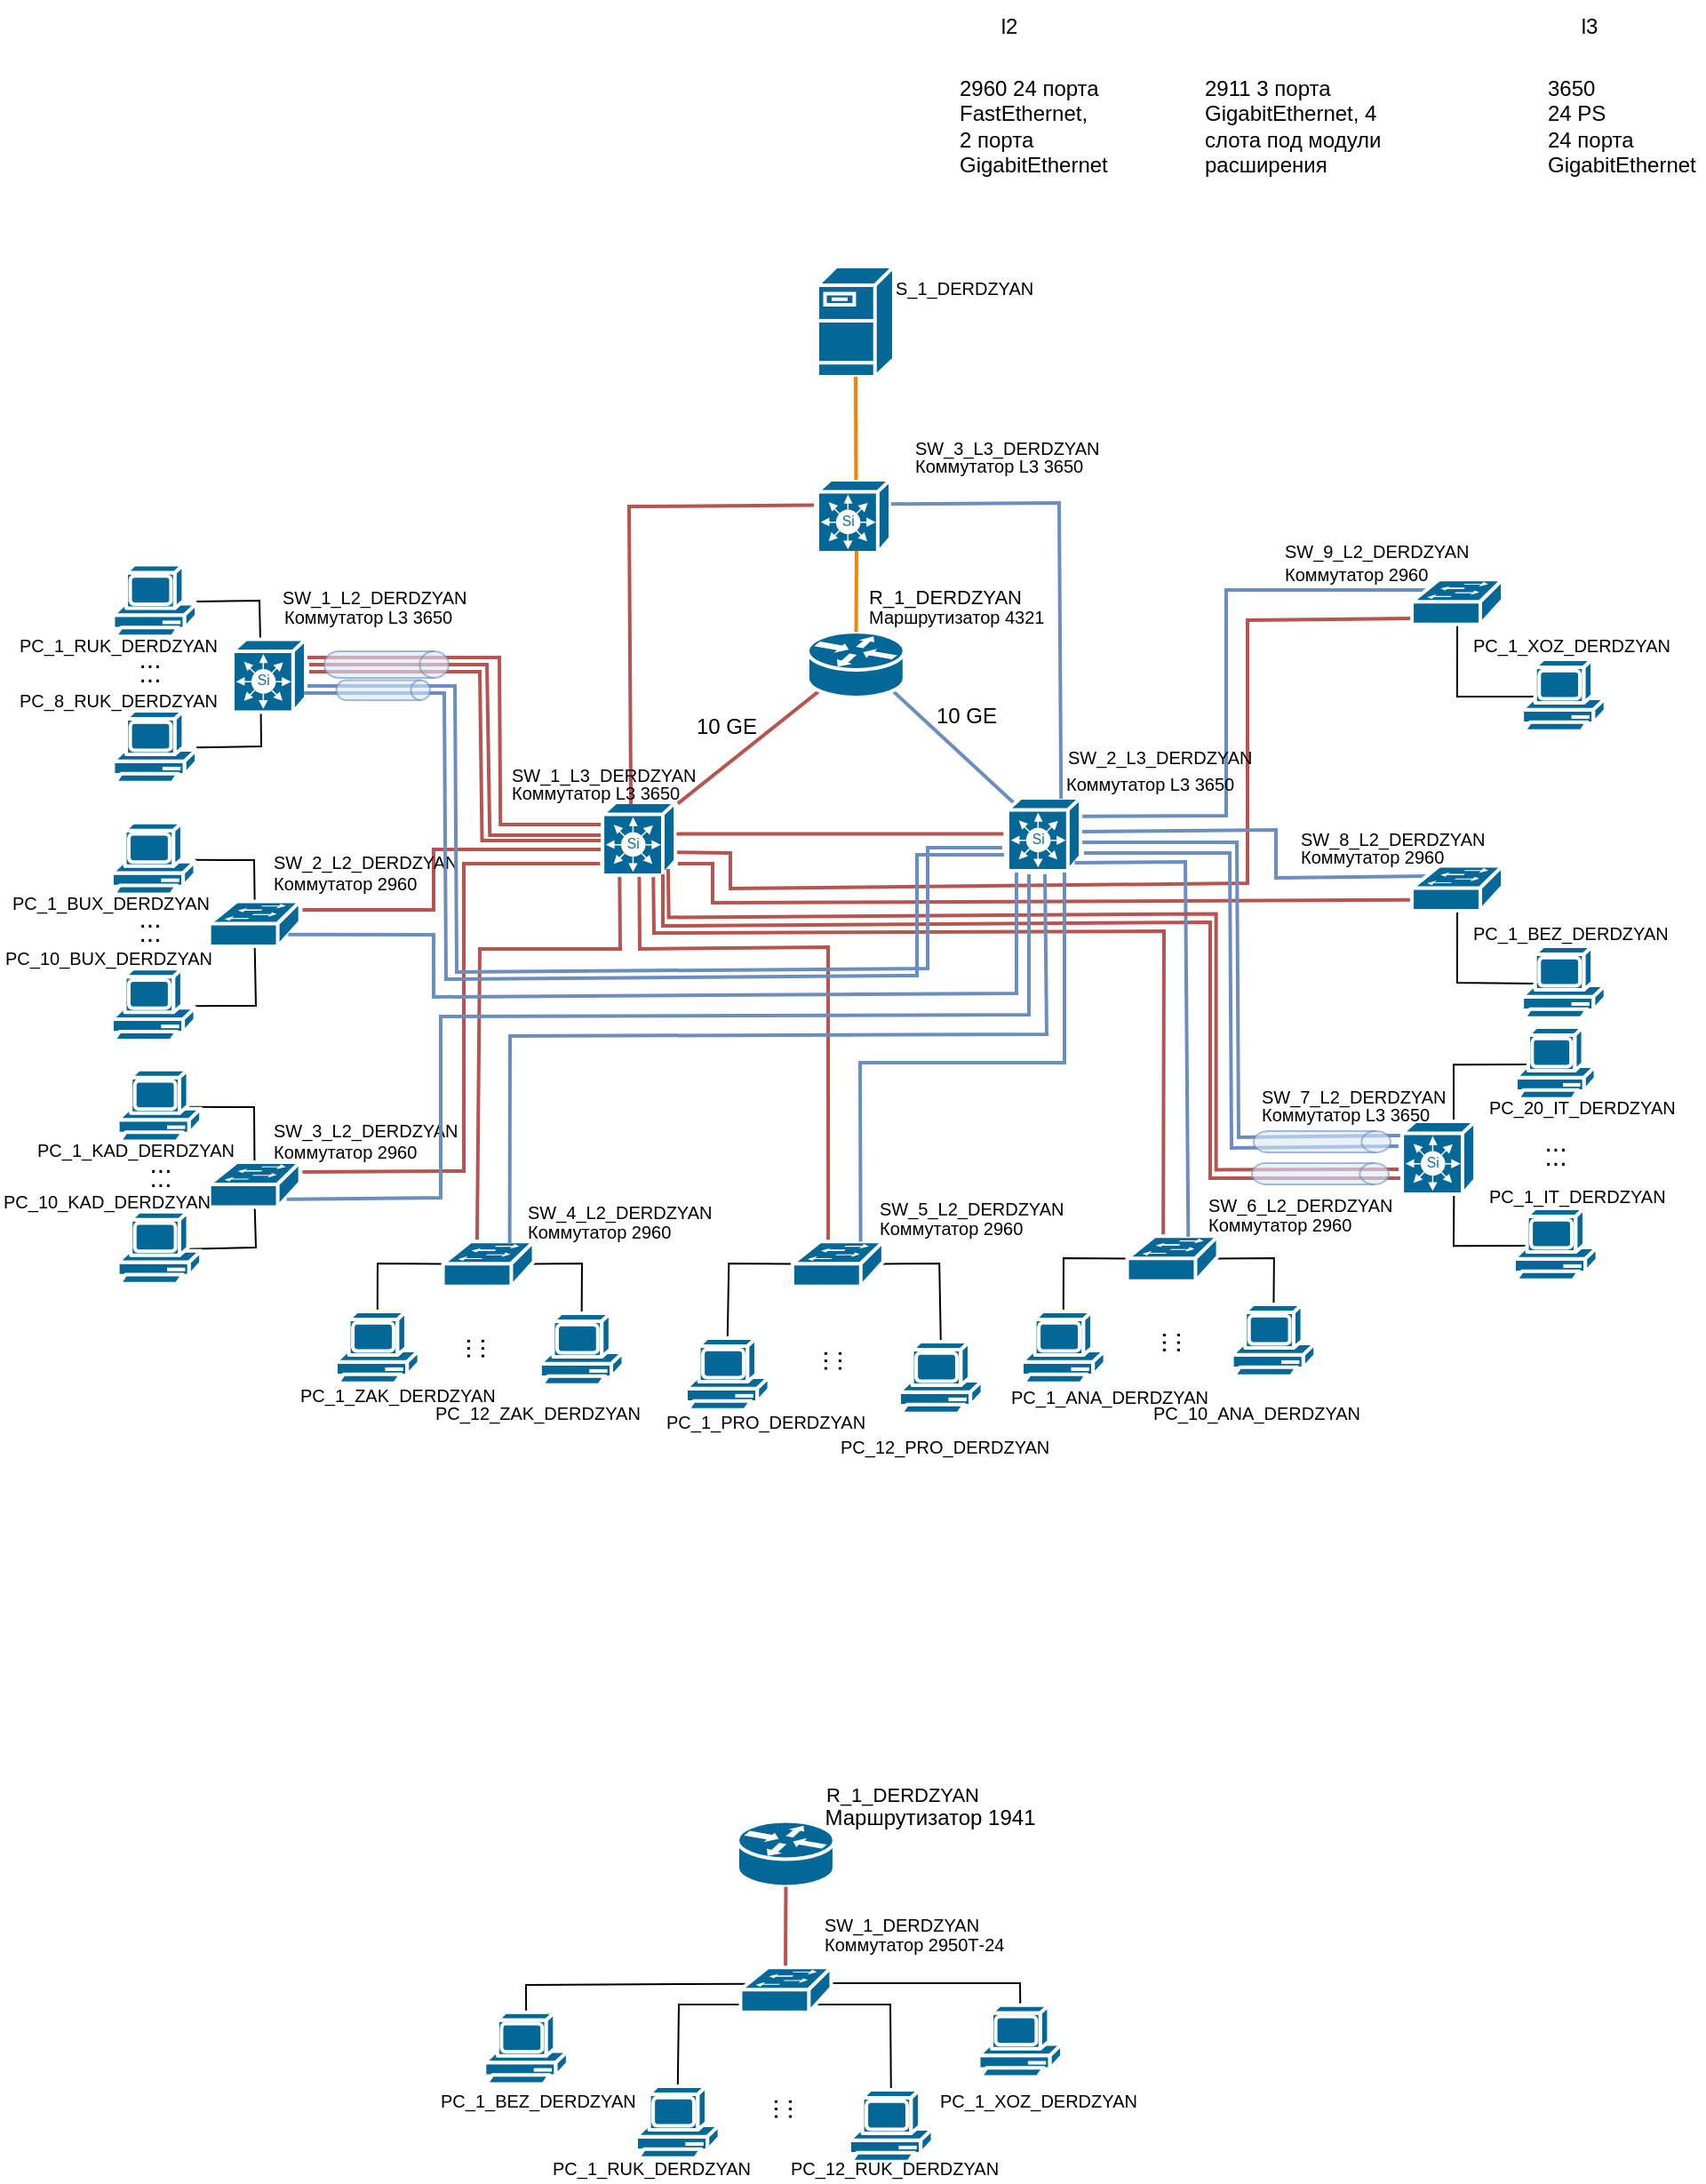 <mxfile version="22.1.11" type="device">
  <diagram name="Page-1" id="B1khcUpZNTeM3FybgWiX">
    <mxGraphModel dx="584" dy="5218" grid="1" gridSize="10" guides="1" tooltips="1" connect="1" arrows="1" fold="1" page="1" pageScale="1" pageWidth="850" pageHeight="1100" math="0" shadow="0">
      <root>
        <mxCell id="0" />
        <mxCell id="1" parent="0" />
        <mxCell id="C3e2LOEihxenWoSpNH91-398" value="" style="endArrow=none;html=1;rounded=0;fillColor=#f8cecc;strokeColor=#b85450;strokeWidth=2;entryX=0.398;entryY=0.093;entryDx=0;entryDy=0;entryPerimeter=0;exitX=0.697;exitY=1.026;exitDx=0;exitDy=0;exitPerimeter=0;" parent="1" source="C3e2LOEihxenWoSpNH91-367" target="C3e2LOEihxenWoSpNH91-396" edge="1">
          <mxGeometry width="50" height="50" relative="1" as="geometry">
            <mxPoint x="1590" y="-2940" as="sourcePoint" />
            <mxPoint x="1960" y="-3050" as="targetPoint" />
            <Array as="points">
              <mxPoint x="1567" y="-2955" />
              <mxPoint x="1854" y="-2956" />
            </Array>
          </mxGeometry>
        </mxCell>
        <mxCell id="C3e2LOEihxenWoSpNH91-22" value="" style="endArrow=none;html=1;rounded=0;exitX=0;exitY=1;exitDx=0;exitDy=0;strokeWidth=2;fillColor=#f8cecc;strokeColor=#b85450;entryX=1.027;entryY=0.221;entryDx=0;entryDy=0;entryPerimeter=0;" parent="1" target="C3e2LOEihxenWoSpNH91-359" edge="1">
          <mxGeometry width="50" height="50" relative="1" as="geometry">
            <mxPoint x="1536.68" y="-2994" as="sourcePoint" />
            <mxPoint x="1356.94" y="-2820.72" as="targetPoint" />
            <Array as="points">
              <mxPoint x="1460" y="-2994" />
              <mxPoint x="1460" y="-2821" />
            </Array>
          </mxGeometry>
        </mxCell>
        <mxCell id="C3e2LOEihxenWoSpNH91-23" value="" style="endArrow=none;html=1;rounded=0;exitX=0.25;exitY=1;exitDx=0;exitDy=0;strokeWidth=2;fillColor=#f8cecc;strokeColor=#b85450;entryX=0.376;entryY=0.058;entryDx=0;entryDy=0;entryPerimeter=0;" parent="1" target="C3e2LOEihxenWoSpNH91-360" edge="1">
          <mxGeometry width="50" height="50" relative="1" as="geometry">
            <mxPoint x="1547.615" y="-2994" as="sourcePoint" />
            <mxPoint x="1496.445" y="-2784" as="targetPoint" />
            <Array as="points">
              <mxPoint x="1548" y="-2946" />
              <mxPoint x="1469" y="-2946" />
            </Array>
          </mxGeometry>
        </mxCell>
        <mxCell id="C3e2LOEihxenWoSpNH91-24" value="" style="endArrow=none;html=1;rounded=0;strokeWidth=2;fillColor=#f8cecc;strokeColor=#b85450;entryX=0.394;entryY=0.056;entryDx=0;entryDy=0;entryPerimeter=0;" parent="1" target="C3e2LOEihxenWoSpNH91-361" edge="1">
          <mxGeometry width="50" height="50" relative="1" as="geometry">
            <mxPoint x="1558.671" y="-2994" as="sourcePoint" />
            <mxPoint x="1721.995" y="-2784" as="targetPoint" />
            <Array as="points">
              <mxPoint x="1559" y="-2946" />
              <mxPoint x="1665" y="-2947" />
            </Array>
          </mxGeometry>
        </mxCell>
        <mxCell id="C3e2LOEihxenWoSpNH91-26" value="" style="endArrow=none;html=1;rounded=0;exitX=1;exitY=1;exitDx=0;exitDy=0;strokeWidth=2;fillColor=#f8cecc;strokeColor=#b85450;entryX=-0.022;entryY=0.761;entryDx=0;entryDy=0;entryPerimeter=0;" parent="1" target="C3e2LOEihxenWoSpNH91-363" edge="1">
          <mxGeometry width="50" height="50" relative="1" as="geometry">
            <mxPoint x="1580.42" y="-2994" as="sourcePoint" />
            <mxPoint x="2002.94" y="-2972.64" as="targetPoint" />
            <Array as="points">
              <mxPoint x="1600" y="-2994" />
              <mxPoint x="1600" y="-2972" />
            </Array>
          </mxGeometry>
        </mxCell>
        <mxCell id="C3e2LOEihxenWoSpNH91-30" value="" style="endArrow=none;html=1;rounded=0;exitX=0.5;exitY=0;exitDx=0;exitDy=0;exitPerimeter=0;" parent="1" source="C3e2LOEihxenWoSpNH91-358" target="C3e2LOEihxenWoSpNH91-338" edge="1">
          <mxGeometry width="50" height="50" relative="1" as="geometry">
            <mxPoint x="1338.566" y="-2974" as="sourcePoint" />
            <mxPoint x="1280.53" y="-2996" as="targetPoint" />
            <Array as="points">
              <mxPoint x="1342" y="-2996" />
            </Array>
          </mxGeometry>
        </mxCell>
        <mxCell id="C3e2LOEihxenWoSpNH91-31" value="" style="endArrow=none;html=1;rounded=0;entryX=0.5;entryY=0;entryDx=0;entryDy=0;entryPerimeter=0;exitX=0;exitY=0.5;exitDx=0;exitDy=0;exitPerimeter=0;" parent="1" source="C3e2LOEihxenWoSpNH91-360" target="C3e2LOEihxenWoSpNH91-343" edge="1">
          <mxGeometry width="50" height="50" relative="1" as="geometry">
            <mxPoint x="1457.93" y="-2769" as="sourcePoint" />
            <mxPoint x="1411.121" y="-2722" as="targetPoint" />
            <Array as="points">
              <mxPoint x="1411.49" y="-2769" />
            </Array>
          </mxGeometry>
        </mxCell>
        <mxCell id="C3e2LOEihxenWoSpNH91-32" value="" style="endArrow=none;html=1;rounded=0;exitX=0.16;exitY=0.5;exitDx=0;exitDy=0;exitPerimeter=0;entryX=0.573;entryY=0.983;entryDx=0;entryDy=0;entryPerimeter=0;" parent="1" source="C3e2LOEihxenWoSpNH91-354" edge="1">
          <mxGeometry width="50" height="50" relative="1" as="geometry">
            <mxPoint x="2072.0" y="-2777" as="sourcePoint" />
            <mxPoint x="2017.229" y="-2818.039" as="targetPoint" />
            <Array as="points">
              <mxPoint x="2017" y="-2778.86" />
            </Array>
          </mxGeometry>
        </mxCell>
        <mxCell id="C3e2LOEihxenWoSpNH91-33" value="" style="endArrow=none;html=1;rounded=0;fillColor=#f8cecc;strokeColor=#b85450;strokeWidth=2;entryX=0.12;entryY=0.9;entryDx=0;entryDy=0;entryPerimeter=0;" parent="1" target="C3e2LOEihxenWoSpNH91-374" edge="1">
          <mxGeometry width="50" height="50" relative="1" as="geometry">
            <mxPoint x="1580.42" y="-3027.827" as="sourcePoint" />
            <mxPoint x="1658.5" y="-3085.224" as="targetPoint" />
          </mxGeometry>
        </mxCell>
        <mxCell id="C3e2LOEihxenWoSpNH91-34" value="" style="endArrow=none;html=1;rounded=0;strokeWidth=2;fillColor=#dae8fc;strokeColor=#6c8ebf;entryX=0.88;entryY=0.9;entryDx=0;entryDy=0;entryPerimeter=0;" parent="1" target="C3e2LOEihxenWoSpNH91-374" edge="1">
          <mxGeometry width="50" height="50" relative="1" as="geometry">
            <mxPoint x="1775.74" y="-3022.404" as="sourcePoint" />
            <mxPoint x="1697.34" y="-3084.194" as="targetPoint" />
          </mxGeometry>
        </mxCell>
        <mxCell id="C3e2LOEihxenWoSpNH91-38" value="" style="endArrow=none;html=1;rounded=0;exitX=0.99;exitY=0.686;exitDx=0;exitDy=0;exitPerimeter=0;fillColor=#f8cecc;strokeColor=#b85450;strokeWidth=2;entryX=-0.013;entryY=0.868;entryDx=0;entryDy=0;entryPerimeter=0;" parent="1" source="C3e2LOEihxenWoSpNH91-367" target="C3e2LOEihxenWoSpNH91-364" edge="1">
          <mxGeometry width="50" height="50" relative="1" as="geometry">
            <mxPoint x="1578.714" y="-2998.011" as="sourcePoint" />
            <mxPoint x="2005.48" y="-3132.5" as="targetPoint" />
            <Array as="points">
              <mxPoint x="1610" y="-3000" />
              <mxPoint x="1610" y="-2980" />
              <mxPoint x="1901" y="-2983" />
              <mxPoint x="1901" y="-3131" />
            </Array>
          </mxGeometry>
        </mxCell>
        <mxCell id="C3e2LOEihxenWoSpNH91-40" value="" style="endArrow=none;html=1;rounded=0;strokeWidth=2;fillColor=#f8cecc;strokeColor=#b85450;entryX=1.027;entryY=0.19;entryDx=0;entryDy=0;entryPerimeter=0;" parent="1" target="C3e2LOEihxenWoSpNH91-358" edge="1">
          <mxGeometry width="50" height="50" relative="1" as="geometry">
            <mxPoint x="1537" y="-3002" as="sourcePoint" />
            <mxPoint x="1356.94" y="-2966.5" as="targetPoint" />
            <Array as="points">
              <mxPoint x="1443" y="-3002" />
              <mxPoint x="1443" y="-2968" />
            </Array>
          </mxGeometry>
        </mxCell>
        <mxCell id="C3e2LOEihxenWoSpNH91-41" value="&lt;font style=&quot;font-size: 11px;&quot;&gt;R_1_DERDZYAN&lt;/font&gt;" style="text;html=1;strokeColor=none;fillColor=none;align=center;verticalAlign=middle;whiteSpace=wrap;rounded=0;" parent="1" vertex="1">
          <mxGeometry x="1700.59" y="-3159.25" width="60" height="30" as="geometry" />
        </mxCell>
        <mxCell id="C3e2LOEihxenWoSpNH91-48" value="" style="endArrow=none;html=1;rounded=0;entryX=0.5;entryY=0;entryDx=0;entryDy=0;entryPerimeter=0;" parent="1" source="C3e2LOEihxenWoSpNH91-336" edge="1">
          <mxGeometry width="50" height="50" relative="1" as="geometry">
            <mxPoint x="1280.53" y="-3141.184" as="sourcePoint" />
            <mxPoint x="1345.505" y="-3118.63" as="targetPoint" />
            <Array as="points">
              <mxPoint x="1345" y="-3142" />
            </Array>
          </mxGeometry>
        </mxCell>
        <mxCell id="C3e2LOEihxenWoSpNH91-79" value="" style="endArrow=none;html=1;rounded=0;" parent="1" source="C3e2LOEihxenWoSpNH91-337" edge="1">
          <mxGeometry width="50" height="50" relative="1" as="geometry">
            <mxPoint x="1280.53" y="-3060" as="sourcePoint" />
            <mxPoint x="1345.641" y="-3093.38" as="targetPoint" />
            <Array as="points">
              <mxPoint x="1346" y="-3060" />
            </Array>
          </mxGeometry>
        </mxCell>
        <mxCell id="C3e2LOEihxenWoSpNH91-80" value="&lt;font style=&quot;&quot;&gt;&lt;font style=&quot;font-size: 15px;&quot;&gt;...&lt;/font&gt;&lt;br&gt;&lt;/font&gt;" style="text;html=1;align=center;verticalAlign=middle;resizable=0;points=[];autosize=1;strokeColor=none;fillColor=none;fontSize=16;" parent="1" vertex="1">
          <mxGeometry x="1262.73" y="-3125" width="40" height="30" as="geometry" />
        </mxCell>
        <mxCell id="C3e2LOEihxenWoSpNH91-81" style="edgeStyle=none;curved=1;rounded=0;orthogonalLoop=1;jettySize=auto;html=1;exitX=0.25;exitY=0;exitDx=0;exitDy=0;fontSize=12;startSize=8;endSize=8;" parent="1" edge="1">
          <mxGeometry relative="1" as="geometry">
            <mxPoint x="1378.17" y="-3036.64" as="sourcePoint" />
            <mxPoint x="1378.17" y="-3036.64" as="targetPoint" />
          </mxGeometry>
        </mxCell>
        <mxCell id="C3e2LOEihxenWoSpNH91-84" value="" style="endArrow=none;html=1;rounded=0;exitX=0.5;exitY=0.98;exitDx=0;exitDy=0;exitPerimeter=0;" parent="1" source="C3e2LOEihxenWoSpNH91-358" target="C3e2LOEihxenWoSpNH91-339" edge="1">
          <mxGeometry width="50" height="50" relative="1" as="geometry">
            <mxPoint x="1338.57" y="-2944" as="sourcePoint" />
            <mxPoint x="1280.53" y="-2915.368" as="targetPoint" />
            <Array as="points">
              <mxPoint x="1343" y="-2914" />
            </Array>
          </mxGeometry>
        </mxCell>
        <mxCell id="C3e2LOEihxenWoSpNH91-92" value="" style="endArrow=none;html=1;rounded=0;entryX=0.83;entryY=0.5;entryDx=0;entryDy=0;entryPerimeter=0;" parent="1" source="C3e2LOEihxenWoSpNH91-359" target="C3e2LOEihxenWoSpNH91-340" edge="1">
          <mxGeometry width="50" height="50" relative="1" as="geometry">
            <mxPoint x="1338.727" y="-2828.22" as="sourcePoint" />
            <mxPoint x="1282.53" y="-2857.86" as="targetPoint" />
            <Array as="points">
              <mxPoint x="1342" y="-2857" />
            </Array>
          </mxGeometry>
        </mxCell>
        <mxCell id="C3e2LOEihxenWoSpNH91-93" value="" style="endArrow=none;html=1;rounded=0;entryX=0.83;entryY=0.5;entryDx=0;entryDy=0;entryPerimeter=0;exitX=0.5;exitY=0.98;exitDx=0;exitDy=0;exitPerimeter=0;" parent="1" source="C3e2LOEihxenWoSpNH91-359" target="C3e2LOEihxenWoSpNH91-341" edge="1">
          <mxGeometry width="50" height="50" relative="1" as="geometry">
            <mxPoint x="1338.766" y="-2798.22" as="sourcePoint" />
            <mxPoint x="1282.53" y="-2777.592" as="targetPoint" />
            <Array as="points">
              <mxPoint x="1343" y="-2778" />
            </Array>
          </mxGeometry>
        </mxCell>
        <mxCell id="C3e2LOEihxenWoSpNH91-95" value="" style="endArrow=none;html=1;rounded=0;entryX=0.5;entryY=0;entryDx=0;entryDy=0;entryPerimeter=0;exitX=0.98;exitY=0.5;exitDx=0;exitDy=0;exitPerimeter=0;" parent="1" source="C3e2LOEihxenWoSpNH91-360" target="C3e2LOEihxenWoSpNH91-344" edge="1">
          <mxGeometry width="50" height="50" relative="1" as="geometry">
            <mxPoint x="1494.63" y="-2769" as="sourcePoint" />
            <mxPoint x="1526.366" y="-2720" as="targetPoint" />
            <Array as="points">
              <mxPoint x="1526.49" y="-2769" />
            </Array>
          </mxGeometry>
        </mxCell>
        <mxCell id="C3e2LOEihxenWoSpNH91-103" value="" style="endArrow=none;html=1;rounded=0;entryX=0.5;entryY=0;entryDx=0;entryDy=0;entryPerimeter=0;exitX=0;exitY=0.5;exitDx=0;exitDy=0;exitPerimeter=0;" parent="1" source="C3e2LOEihxenWoSpNH91-361" target="C3e2LOEihxenWoSpNH91-345" edge="1">
          <mxGeometry width="50" height="50" relative="1" as="geometry">
            <mxPoint x="1655.58" y="-2769" as="sourcePoint" />
            <mxPoint x="1608.771" y="-2722" as="targetPoint" />
            <Array as="points">
              <mxPoint x="1609.14" y="-2769" />
            </Array>
          </mxGeometry>
        </mxCell>
        <mxCell id="C3e2LOEihxenWoSpNH91-105" value="" style="endArrow=none;html=1;rounded=0;entryX=0.5;entryY=0;entryDx=0;entryDy=0;entryPerimeter=0;exitX=0.98;exitY=0.5;exitDx=0;exitDy=0;exitPerimeter=0;" parent="1" source="C3e2LOEihxenWoSpNH91-361" target="C3e2LOEihxenWoSpNH91-346" edge="1">
          <mxGeometry width="50" height="50" relative="1" as="geometry">
            <mxPoint x="1692.28" y="-2769" as="sourcePoint" />
            <mxPoint x="1727.775" y="-2720" as="targetPoint" />
            <Array as="points">
              <mxPoint x="1727.59" y="-2769" />
            </Array>
          </mxGeometry>
        </mxCell>
        <mxCell id="C3e2LOEihxenWoSpNH91-111" value="" style="endArrow=none;html=1;rounded=0;exitX=0.16;exitY=0.5;exitDx=0;exitDy=0;exitPerimeter=0;entryX=0.569;entryY=0;entryDx=0;entryDy=0;entryPerimeter=0;" parent="1" source="C3e2LOEihxenWoSpNH91-353" edge="1">
          <mxGeometry width="50" height="50" relative="1" as="geometry">
            <mxPoint x="2072" y="-2882" as="sourcePoint" />
            <mxPoint x="2017.025" y="-2842.86" as="targetPoint" />
            <Array as="points">
              <mxPoint x="2017" y="-2880.86" />
            </Array>
          </mxGeometry>
        </mxCell>
        <mxCell id="C3e2LOEihxenWoSpNH91-117" value="" style="endArrow=none;html=1;rounded=0;exitX=0.16;exitY=0.5;exitDx=0;exitDy=0;exitPerimeter=0;entryX=0.5;entryY=0.98;entryDx=0;entryDy=0;entryPerimeter=0;" parent="1" source="C3e2LOEihxenWoSpNH91-352" target="C3e2LOEihxenWoSpNH91-363" edge="1">
          <mxGeometry width="50" height="50" relative="1" as="geometry">
            <mxPoint x="2076.0" y="-2927.14" as="sourcePoint" />
            <mxPoint x="2021.208" y="-2965.14" as="targetPoint" />
            <Array as="points">
              <mxPoint x="2019" y="-2927" />
            </Array>
          </mxGeometry>
        </mxCell>
        <mxCell id="C3e2LOEihxenWoSpNH91-130" value="" style="endArrow=none;html=1;rounded=0;exitX=0.16;exitY=0.5;exitDx=0;exitDy=0;exitPerimeter=0;entryX=0.5;entryY=0.98;entryDx=0;entryDy=0;entryPerimeter=0;" parent="1" source="C3e2LOEihxenWoSpNH91-348" target="C3e2LOEihxenWoSpNH91-364" edge="1">
          <mxGeometry width="50" height="50" relative="1" as="geometry">
            <mxPoint x="2078.54" y="-3087" as="sourcePoint" />
            <mxPoint x="2023.748" y="-3125" as="targetPoint" />
            <Array as="points">
              <mxPoint x="2019" y="-3088" />
            </Array>
          </mxGeometry>
        </mxCell>
        <mxCell id="C3e2LOEihxenWoSpNH91-139" value="" style="endArrow=none;html=1;rounded=0;fontSize=12;startSize=8;endSize=8;exitX=1;exitY=0.25;exitDx=0;exitDy=0;entryX=0.16;entryY=0.23;entryDx=0;entryDy=0;fillColor=#dae8fc;strokeColor=#6c8ebf;strokeWidth=2;entryPerimeter=0;" parent="1" target="C3e2LOEihxenWoSpNH91-364" edge="1">
          <mxGeometry width="50" height="50" relative="1" as="geometry">
            <mxPoint x="1808.08" y="-3020.625" as="sourcePoint" />
            <mxPoint x="2005.48" y="-3147.5" as="targetPoint" />
            <Array as="points">
              <mxPoint x="1889" y="-3021" />
              <mxPoint x="1889" y="-3148" />
            </Array>
          </mxGeometry>
        </mxCell>
        <mxCell id="C3e2LOEihxenWoSpNH91-140" value="" style="endArrow=none;html=1;rounded=0;fontSize=12;startSize=8;endSize=8;entryX=0.16;entryY=0.23;entryDx=0;entryDy=0;fillColor=#dae8fc;strokeColor=#6c8ebf;strokeWidth=2;entryPerimeter=0;" parent="1" target="C3e2LOEihxenWoSpNH91-363" edge="1">
          <mxGeometry width="50" height="50" relative="1" as="geometry">
            <mxPoint x="1808" y="-3012" as="sourcePoint" />
            <mxPoint x="2002.94" y="-2987.64" as="targetPoint" />
            <Array as="points">
              <mxPoint x="1917" y="-3013" />
              <mxPoint x="1917" y="-2986" />
            </Array>
          </mxGeometry>
        </mxCell>
        <mxCell id="C3e2LOEihxenWoSpNH91-336" value="" style="shape=mxgraph.cisco.computers_and_peripherals.pc;sketch=0;html=1;pointerEvents=1;dashed=0;fillColor=#036897;strokeColor=#ffffff;strokeWidth=2;verticalLabelPosition=bottom;verticalAlign=top;align=center;outlineConnect=0;" parent="1" vertex="1">
          <mxGeometry x="1262.73" y="-3162.25" width="46.8" height="42" as="geometry" />
        </mxCell>
        <mxCell id="C3e2LOEihxenWoSpNH91-337" value="" style="shape=mxgraph.cisco.computers_and_peripherals.pc;sketch=0;html=1;pointerEvents=1;dashed=0;fillColor=#036897;strokeColor=#ffffff;strokeWidth=2;verticalLabelPosition=bottom;verticalAlign=top;align=center;outlineConnect=0;" parent="1" vertex="1">
          <mxGeometry x="1262.73" y="-3080" width="46.8" height="42" as="geometry" />
        </mxCell>
        <mxCell id="C3e2LOEihxenWoSpNH91-338" value="" style="shape=mxgraph.cisco.computers_and_peripherals.pc;sketch=0;html=1;pointerEvents=1;dashed=0;fillColor=#036897;strokeColor=#ffffff;strokeWidth=2;verticalLabelPosition=bottom;verticalAlign=top;align=center;outlineConnect=0;" parent="1" vertex="1">
          <mxGeometry x="1261.96" y="-3017.12" width="46.8" height="42" as="geometry" />
        </mxCell>
        <mxCell id="C3e2LOEihxenWoSpNH91-339" value="" style="shape=mxgraph.cisco.computers_and_peripherals.pc;sketch=0;html=1;pointerEvents=1;dashed=0;fillColor=#036897;strokeColor=#ffffff;strokeWidth=2;verticalLabelPosition=bottom;verticalAlign=top;align=center;outlineConnect=0;" parent="1" vertex="1">
          <mxGeometry x="1261.96" y="-2934.87" width="46.8" height="42" as="geometry" />
        </mxCell>
        <mxCell id="C3e2LOEihxenWoSpNH91-340" value="" style="shape=mxgraph.cisco.computers_and_peripherals.pc;sketch=0;html=1;pointerEvents=1;dashed=0;fillColor=#036897;strokeColor=#ffffff;strokeWidth=2;verticalLabelPosition=bottom;verticalAlign=top;align=center;outlineConnect=0;" parent="1" vertex="1">
          <mxGeometry x="1265.3" y="-2878.14" width="46.8" height="42" as="geometry" />
        </mxCell>
        <mxCell id="C3e2LOEihxenWoSpNH91-341" value="" style="shape=mxgraph.cisco.computers_and_peripherals.pc;sketch=0;html=1;pointerEvents=1;dashed=0;fillColor=#036897;strokeColor=#ffffff;strokeWidth=2;verticalLabelPosition=bottom;verticalAlign=top;align=center;outlineConnect=0;" parent="1" vertex="1">
          <mxGeometry x="1265.3" y="-2798.09" width="46.8" height="42" as="geometry" />
        </mxCell>
        <mxCell id="C3e2LOEihxenWoSpNH91-343" value="" style="shape=mxgraph.cisco.computers_and_peripherals.pc;sketch=0;html=1;pointerEvents=1;dashed=0;fillColor=#036897;strokeColor=#ffffff;strokeWidth=2;verticalLabelPosition=bottom;verticalAlign=top;align=center;outlineConnect=0;" parent="1" vertex="1">
          <mxGeometry x="1388.0" y="-2742" width="46.8" height="42" as="geometry" />
        </mxCell>
        <mxCell id="C3e2LOEihxenWoSpNH91-344" value="" style="shape=mxgraph.cisco.computers_and_peripherals.pc;sketch=0;html=1;pointerEvents=1;dashed=0;fillColor=#036897;strokeColor=#ffffff;strokeWidth=2;verticalLabelPosition=bottom;verticalAlign=top;align=center;outlineConnect=0;" parent="1" vertex="1">
          <mxGeometry x="1502.93" y="-2741" width="46.8" height="42" as="geometry" />
        </mxCell>
        <mxCell id="C3e2LOEihxenWoSpNH91-345" value="" style="shape=mxgraph.cisco.computers_and_peripherals.pc;sketch=0;html=1;pointerEvents=1;dashed=0;fillColor=#036897;strokeColor=#ffffff;strokeWidth=2;verticalLabelPosition=bottom;verticalAlign=top;align=center;outlineConnect=0;" parent="1" vertex="1">
          <mxGeometry x="1585.0" y="-2727" width="46.8" height="42" as="geometry" />
        </mxCell>
        <mxCell id="C3e2LOEihxenWoSpNH91-346" value="" style="shape=mxgraph.cisco.computers_and_peripherals.pc;sketch=0;html=1;pointerEvents=1;dashed=0;fillColor=#036897;strokeColor=#ffffff;strokeWidth=2;verticalLabelPosition=bottom;verticalAlign=top;align=center;outlineConnect=0;" parent="1" vertex="1">
          <mxGeometry x="1705.0" y="-2725" width="46.8" height="42" as="geometry" />
        </mxCell>
        <mxCell id="C3e2LOEihxenWoSpNH91-348" value="" style="shape=mxgraph.cisco.computers_and_peripherals.pc;sketch=0;html=1;pointerEvents=1;dashed=0;fillColor=#036897;strokeColor=#ffffff;strokeWidth=2;verticalLabelPosition=bottom;verticalAlign=top;align=center;outlineConnect=0;" parent="1" vertex="1">
          <mxGeometry x="2055.57" y="-3109" width="46.8" height="42" as="geometry" />
        </mxCell>
        <mxCell id="C3e2LOEihxenWoSpNH91-352" value="" style="shape=mxgraph.cisco.computers_and_peripherals.pc;sketch=0;html=1;pointerEvents=1;dashed=0;fillColor=#036897;strokeColor=#ffffff;strokeWidth=2;verticalLabelPosition=bottom;verticalAlign=top;align=center;outlineConnect=0;" parent="1" vertex="1">
          <mxGeometry x="2055.57" y="-2947.5" width="46.8" height="42" as="geometry" />
        </mxCell>
        <mxCell id="C3e2LOEihxenWoSpNH91-353" value="" style="shape=mxgraph.cisco.computers_and_peripherals.pc;sketch=0;html=1;pointerEvents=1;dashed=0;fillColor=#036897;strokeColor=#ffffff;strokeWidth=2;verticalLabelPosition=bottom;verticalAlign=top;align=center;outlineConnect=0;" parent="1" vertex="1">
          <mxGeometry x="2052" y="-2902" width="44.8" height="42" as="geometry" />
        </mxCell>
        <mxCell id="C3e2LOEihxenWoSpNH91-354" value="" style="shape=mxgraph.cisco.computers_and_peripherals.pc;sketch=0;html=1;pointerEvents=1;dashed=0;fillColor=#036897;strokeColor=#ffffff;strokeWidth=2;verticalLabelPosition=bottom;verticalAlign=top;align=center;outlineConnect=0;" parent="1" vertex="1">
          <mxGeometry x="2051.0" y="-2800" width="46.8" height="42" as="geometry" />
        </mxCell>
        <mxCell id="C3e2LOEihxenWoSpNH91-356" value="" style="shape=mxgraph.cisco.servers.fileserver;sketch=0;html=1;pointerEvents=1;dashed=0;fillColor=#036897;strokeColor=#ffffff;strokeWidth=2;verticalLabelPosition=bottom;verticalAlign=top;align=center;outlineConnect=0;" parent="1" vertex="1">
          <mxGeometry x="1659" y="-3330" width="43" height="62" as="geometry" />
        </mxCell>
        <mxCell id="C3e2LOEihxenWoSpNH91-358" value="" style="shape=mxgraph.cisco.switches.workgroup_switch;sketch=0;html=1;pointerEvents=1;dashed=0;fillColor=#036897;strokeColor=#ffffff;strokeWidth=2;verticalLabelPosition=bottom;verticalAlign=top;align=center;outlineConnect=0;" parent="1" vertex="1">
          <mxGeometry x="1316.82" y="-2972.75" width="51.01" height="25.25" as="geometry" />
        </mxCell>
        <mxCell id="C3e2LOEihxenWoSpNH91-359" value="" style="shape=mxgraph.cisco.switches.workgroup_switch;sketch=0;html=1;pointerEvents=1;dashed=0;fillColor=#036897;strokeColor=#ffffff;strokeWidth=2;verticalLabelPosition=bottom;verticalAlign=top;align=center;outlineConnect=0;" parent="1" vertex="1">
          <mxGeometry x="1316.82" y="-2826.03" width="51.01" height="25.25" as="geometry" />
        </mxCell>
        <mxCell id="C3e2LOEihxenWoSpNH91-360" value="" style="shape=mxgraph.cisco.switches.workgroup_switch;sketch=0;html=1;pointerEvents=1;dashed=0;fillColor=#036897;strokeColor=#ffffff;strokeWidth=2;verticalLabelPosition=bottom;verticalAlign=top;align=center;outlineConnect=0;" parent="1" vertex="1">
          <mxGeometry x="1448.27" y="-2781.34" width="51.01" height="25.25" as="geometry" />
        </mxCell>
        <mxCell id="C3e2LOEihxenWoSpNH91-361" value="" style="shape=mxgraph.cisco.switches.workgroup_switch;sketch=0;html=1;pointerEvents=1;dashed=0;fillColor=#036897;strokeColor=#ffffff;strokeWidth=2;verticalLabelPosition=bottom;verticalAlign=top;align=center;outlineConnect=0;" parent="1" vertex="1">
          <mxGeometry x="1644.93" y="-2781.34" width="51.01" height="25.25" as="geometry" />
        </mxCell>
        <mxCell id="C3e2LOEihxenWoSpNH91-363" value="" style="shape=mxgraph.cisco.switches.workgroup_switch;sketch=0;html=1;pointerEvents=1;dashed=0;fillColor=#036897;strokeColor=#ffffff;strokeWidth=2;verticalLabelPosition=bottom;verticalAlign=top;align=center;outlineConnect=0;" parent="1" vertex="1">
          <mxGeometry x="1993.53" y="-2992.78" width="51.01" height="25.25" as="geometry" />
        </mxCell>
        <mxCell id="C3e2LOEihxenWoSpNH91-364" value="" style="shape=mxgraph.cisco.switches.workgroup_switch;sketch=0;html=1;pointerEvents=1;dashed=0;fillColor=#036897;strokeColor=#ffffff;strokeWidth=2;verticalLabelPosition=bottom;verticalAlign=top;align=center;outlineConnect=0;" parent="1" vertex="1">
          <mxGeometry x="1993.53" y="-3153.87" width="51.01" height="25.25" as="geometry" />
        </mxCell>
        <mxCell id="C3e2LOEihxenWoSpNH91-367" value="" style="shape=mxgraph.cisco.switches.simultilayer_switch;sketch=0;html=1;pointerEvents=1;dashed=0;fillColor=#036897;strokeColor=#ffffff;strokeWidth=2;verticalLabelPosition=bottom;verticalAlign=top;align=center;outlineConnect=0;" parent="1" vertex="1">
          <mxGeometry x="1538.07" y="-3028.5" width="41" height="41" as="geometry" />
        </mxCell>
        <mxCell id="C3e2LOEihxenWoSpNH91-368" value="" style="shape=mxgraph.cisco.switches.simultilayer_switch;sketch=0;html=1;pointerEvents=1;dashed=0;fillColor=#036897;strokeColor=#ffffff;strokeWidth=2;verticalLabelPosition=bottom;verticalAlign=top;align=center;outlineConnect=0;" parent="1" vertex="1">
          <mxGeometry x="1766.0" y="-3031" width="41" height="41" as="geometry" />
        </mxCell>
        <mxCell id="C3e2LOEihxenWoSpNH91-369" value="" style="shape=mxgraph.cisco.switches.simultilayer_switch;sketch=0;html=1;pointerEvents=1;dashed=0;fillColor=#036897;strokeColor=#ffffff;strokeWidth=2;verticalLabelPosition=bottom;verticalAlign=top;align=center;outlineConnect=0;" parent="1" vertex="1">
          <mxGeometry x="1659.0" y="-3210" width="41" height="41" as="geometry" />
        </mxCell>
        <mxCell id="C3e2LOEihxenWoSpNH91-370" value="" style="endArrow=none;html=1;rounded=0;entryX=0.389;entryY=0.031;entryDx=0;entryDy=0;exitX=-0.049;exitY=0.349;exitDx=0;exitDy=0;strokeWidth=2;fillColor=#f8cecc;strokeColor=#b85450;exitPerimeter=0;entryPerimeter=0;" parent="1" source="C3e2LOEihxenWoSpNH91-369" target="C3e2LOEihxenWoSpNH91-367" edge="1">
          <mxGeometry width="50" height="50" relative="1" as="geometry">
            <mxPoint x="1721.99" y="-3153.875" as="sourcePoint" />
            <mxPoint x="1538.07" y="-3153.875" as="targetPoint" />
            <Array as="points">
              <mxPoint x="1553" y="-3195" />
            </Array>
          </mxGeometry>
        </mxCell>
        <mxCell id="C3e2LOEihxenWoSpNH91-372" value="" style="endArrow=none;html=1;rounded=0;exitX=1.011;exitY=0.332;exitDx=0;exitDy=0;entryX=0.734;entryY=0.013;entryDx=0;entryDy=0;strokeWidth=2;fillColor=#dae8fc;strokeColor=#6c8ebf;exitPerimeter=0;entryPerimeter=0;" parent="1" source="C3e2LOEihxenWoSpNH91-369" target="C3e2LOEihxenWoSpNH91-368" edge="1">
          <mxGeometry width="50" height="50" relative="1" as="geometry">
            <mxPoint x="1590.42" y="-3003.165" as="sourcePoint" />
            <mxPoint x="1774.34" y="-3003.165" as="targetPoint" />
            <Array as="points">
              <mxPoint x="1795" y="-3197" />
            </Array>
          </mxGeometry>
        </mxCell>
        <mxCell id="C3e2LOEihxenWoSpNH91-374" value="" style="shape=mxgraph.cisco.routers.router;sketch=0;html=1;pointerEvents=1;dashed=0;fillColor=#036897;strokeColor=#ffffff;strokeWidth=2;verticalLabelPosition=bottom;verticalAlign=top;align=center;outlineConnect=0;" parent="1" vertex="1">
          <mxGeometry x="1653.45" y="-3124.51" width="54.45" height="37" as="geometry" />
        </mxCell>
        <mxCell id="C3e2LOEihxenWoSpNH91-375" value="" style="endArrow=none;html=1;rounded=0;strokeWidth=2;fillColor=#dae8fc;strokeColor=#FF8000;" parent="1" target="C3e2LOEihxenWoSpNH91-374" edge="1">
          <mxGeometry width="50" height="50" relative="1" as="geometry">
            <mxPoint x="1681" y="-3170" as="sourcePoint" />
            <mxPoint x="1680.55" y="-3124.51" as="targetPoint" />
          </mxGeometry>
        </mxCell>
        <mxCell id="C3e2LOEihxenWoSpNH91-379" value="&lt;font style=&quot;font-size: 10px;&quot;&gt;SW_2_L3_DERDZYAN&lt;/font&gt;" style="text;whiteSpace=wrap;html=1;fontSize=10;" parent="1" vertex="1">
          <mxGeometry x="1797.92" y="-3066" width="81.32" height="20" as="geometry" />
        </mxCell>
        <mxCell id="C3e2LOEihxenWoSpNH91-380" value="&lt;font style=&quot;font-size: 10px;&quot;&gt;SW_3_L3_DERDZYAN&lt;/font&gt;" style="text;whiteSpace=wrap;html=1;fontSize=10;" parent="1" vertex="1">
          <mxGeometry x="1712.07" y="-3240" width="81.32" height="20" as="geometry" />
        </mxCell>
        <mxCell id="C3e2LOEihxenWoSpNH91-381" value="&lt;font style=&quot;font-size: 10px;&quot;&gt;SW_1_L2_DERDZYAN&lt;/font&gt;" style="text;whiteSpace=wrap;html=1;fontSize=10;" parent="1" vertex="1">
          <mxGeometry x="1356.2" y="-3156" width="81.32" height="20" as="geometry" />
        </mxCell>
        <mxCell id="C3e2LOEihxenWoSpNH91-382" value="&lt;font style=&quot;font-size: 10px;&quot;&gt;SW_2_L2_DERDZYAN&lt;/font&gt;" style="text;whiteSpace=wrap;html=1;fontSize=10;" parent="1" vertex="1">
          <mxGeometry x="1350.6" y="-3007.5" width="81.32" height="20" as="geometry" />
        </mxCell>
        <mxCell id="C3e2LOEihxenWoSpNH91-383" value="&lt;font style=&quot;font-size: 10px;&quot;&gt;SW_3_L2_DERDZYAN&lt;/font&gt;" style="text;whiteSpace=wrap;html=1;fontSize=10;" parent="1" vertex="1">
          <mxGeometry x="1350.6" y="-2856.14" width="81.32" height="20" as="geometry" />
        </mxCell>
        <mxCell id="C3e2LOEihxenWoSpNH91-384" value="&lt;font style=&quot;font-size: 10px;&quot;&gt;SW_4_L2_DERDZYAN&lt;/font&gt;" style="text;whiteSpace=wrap;html=1;fontSize=10;" parent="1" vertex="1">
          <mxGeometry x="1494.0" y="-2810.0" width="81.32" height="20" as="geometry" />
        </mxCell>
        <mxCell id="C3e2LOEihxenWoSpNH91-385" value="&lt;font style=&quot;font-size: 10px;&quot;&gt;SW_5_L2_DERDZYAN&lt;/font&gt;" style="text;whiteSpace=wrap;html=1;fontSize=10;" parent="1" vertex="1">
          <mxGeometry x="1691.51" y="-2811.98" width="81.32" height="20" as="geometry" />
        </mxCell>
        <mxCell id="C3e2LOEihxenWoSpNH91-386" value="&lt;font style=&quot;font-size: 10px;&quot;&gt;SW_7_L2_DERDZYAN&lt;/font&gt;" style="text;whiteSpace=wrap;html=1;fontSize=10;" parent="1" vertex="1">
          <mxGeometry x="1906.75" y="-2875.14" width="81.32" height="20" as="geometry" />
        </mxCell>
        <mxCell id="C3e2LOEihxenWoSpNH91-387" value="&lt;font style=&quot;font-size: 10px;&quot;&gt;SW_8_L2_DERDZYAN&lt;/font&gt;" style="text;whiteSpace=wrap;html=1;fontSize=10;" parent="1" vertex="1">
          <mxGeometry x="1928.68" y="-3020.5" width="81.32" height="20" as="geometry" />
        </mxCell>
        <mxCell id="C3e2LOEihxenWoSpNH91-388" value="&lt;font style=&quot;font-size: 10px;&quot;&gt;SW_9_L2_DERDZYAN&lt;/font&gt;" style="text;whiteSpace=wrap;html=1;fontSize=10;" parent="1" vertex="1">
          <mxGeometry x="1920.0" y="-3182.25" width="81.32" height="20" as="geometry" />
        </mxCell>
        <mxCell id="C3e2LOEihxenWoSpNH91-389" value="" style="endArrow=none;html=1;rounded=0;entryX=0.5;entryY=0;entryDx=0;entryDy=0;entryPerimeter=0;exitX=0;exitY=0.5;exitDx=0;exitDy=0;exitPerimeter=0;" parent="1" source="C3e2LOEihxenWoSpNH91-396" target="C3e2LOEihxenWoSpNH91-394" edge="1">
          <mxGeometry width="50" height="50" relative="1" as="geometry">
            <mxPoint x="1843.93" y="-2772" as="sourcePoint" />
            <mxPoint x="1797.121" y="-2725" as="targetPoint" />
            <Array as="points">
              <mxPoint x="1797.49" y="-2772" />
            </Array>
          </mxGeometry>
        </mxCell>
        <mxCell id="C3e2LOEihxenWoSpNH91-390" value="" style="endArrow=none;html=1;rounded=0;entryX=0.5;entryY=0;entryDx=0;entryDy=0;entryPerimeter=0;exitX=0.98;exitY=0.5;exitDx=0;exitDy=0;exitPerimeter=0;" parent="1" source="C3e2LOEihxenWoSpNH91-396" target="C3e2LOEihxenWoSpNH91-395" edge="1">
          <mxGeometry width="50" height="50" relative="1" as="geometry">
            <mxPoint x="1880.63" y="-2772" as="sourcePoint" />
            <mxPoint x="1916.125" y="-2723" as="targetPoint" />
            <Array as="points">
              <mxPoint x="1915.94" y="-2772" />
            </Array>
          </mxGeometry>
        </mxCell>
        <mxCell id="C3e2LOEihxenWoSpNH91-394" value="" style="shape=mxgraph.cisco.computers_and_peripherals.pc;sketch=0;html=1;pointerEvents=1;dashed=0;fillColor=#036897;strokeColor=#ffffff;strokeWidth=2;verticalLabelPosition=bottom;verticalAlign=top;align=center;outlineConnect=0;" parent="1" vertex="1">
          <mxGeometry x="1774.0" y="-2742" width="46.8" height="42" as="geometry" />
        </mxCell>
        <mxCell id="C3e2LOEihxenWoSpNH91-395" value="" style="shape=mxgraph.cisco.computers_and_peripherals.pc;sketch=0;html=1;pointerEvents=1;dashed=0;fillColor=#036897;strokeColor=#ffffff;strokeWidth=2;verticalLabelPosition=bottom;verticalAlign=top;align=center;outlineConnect=0;" parent="1" vertex="1">
          <mxGeometry x="1892.31" y="-2746" width="46.8" height="42" as="geometry" />
        </mxCell>
        <mxCell id="C3e2LOEihxenWoSpNH91-396" value="" style="shape=mxgraph.cisco.switches.workgroup_switch;sketch=0;html=1;pointerEvents=1;dashed=0;fillColor=#036897;strokeColor=#ffffff;strokeWidth=2;verticalLabelPosition=bottom;verticalAlign=top;align=center;outlineConnect=0;" parent="1" vertex="1">
          <mxGeometry x="1833.28" y="-2784.34" width="51.01" height="25.25" as="geometry" />
        </mxCell>
        <mxCell id="C3e2LOEihxenWoSpNH91-397" value="&lt;font style=&quot;font-size: 10px;&quot;&gt;SW_6_L2_DERDZYAN&lt;/font&gt;" style="text;whiteSpace=wrap;html=1;fontSize=10;" parent="1" vertex="1">
          <mxGeometry x="1877.0" y="-2814.0" width="81.32" height="20" as="geometry" />
        </mxCell>
        <mxCell id="C3e2LOEihxenWoSpNH91-401" value="&lt;font style=&quot;font-size: 10px;&quot;&gt;PC_1_RUK_DERDZYAN&lt;/font&gt;" style="text;whiteSpace=wrap;html=1;fontSize=10;" parent="1" vertex="1">
          <mxGeometry x="1208.37" y="-3129.25" width="81.32" height="20" as="geometry" />
        </mxCell>
        <mxCell id="C3e2LOEihxenWoSpNH91-402" value="&lt;font style=&quot;font-size: 10px;&quot;&gt;PC_8_RUK_DERDZYAN&lt;/font&gt;" style="text;whiteSpace=wrap;html=1;fontSize=10;" parent="1" vertex="1">
          <mxGeometry x="1208.37" y="-3098" width="81.32" height="20" as="geometry" />
        </mxCell>
        <mxCell id="C3e2LOEihxenWoSpNH91-403" value="&lt;font style=&quot;font-size: 10px;&quot;&gt;PC_1_BUX_DERDZYAN&lt;/font&gt;" style="text;whiteSpace=wrap;html=1;fontSize=10;" parent="1" vertex="1">
          <mxGeometry x="1204" y="-2984" width="81.32" height="20" as="geometry" />
        </mxCell>
        <mxCell id="C3e2LOEihxenWoSpNH91-404" value="&lt;font style=&quot;font-size: 10px;&quot;&gt;PC_10_BUX_DERDZYAN&lt;/font&gt;" style="text;whiteSpace=wrap;html=1;fontSize=10;" parent="1" vertex="1">
          <mxGeometry x="1200" y="-2953" width="81.32" height="20" as="geometry" />
        </mxCell>
        <mxCell id="C3e2LOEihxenWoSpNH91-405" value="&lt;font style=&quot;font-size: 10px;&quot;&gt;PC_1_KAD_DERDZYAN&lt;/font&gt;" style="text;whiteSpace=wrap;html=1;fontSize=10;" parent="1" vertex="1">
          <mxGeometry x="1218" y="-2845" width="81.32" height="20" as="geometry" />
        </mxCell>
        <mxCell id="C3e2LOEihxenWoSpNH91-406" value="&lt;font style=&quot;font-size: 10px;&quot;&gt;PC_10_KAD_DERDZYAN&lt;/font&gt;" style="text;whiteSpace=wrap;html=1;fontSize=10;" parent="1" vertex="1">
          <mxGeometry x="1199" y="-2816" width="81.32" height="20" as="geometry" />
        </mxCell>
        <mxCell id="C3e2LOEihxenWoSpNH91-407" value="&lt;font style=&quot;font-size: 10px;&quot;&gt;PC_1_ZAK_DERDZYAN&lt;/font&gt;" style="text;whiteSpace=wrap;html=1;fontSize=10;" parent="1" vertex="1">
          <mxGeometry x="1366" y="-2707" width="81.32" height="20" as="geometry" />
        </mxCell>
        <mxCell id="C3e2LOEihxenWoSpNH91-408" value="&lt;font style=&quot;font-size: 10px;&quot;&gt;PC_12_ZAK_DERDZYAN&lt;/font&gt;" style="text;whiteSpace=wrap;html=1;fontSize=10;" parent="1" vertex="1">
          <mxGeometry x="1442" y="-2697" width="81.32" height="20" as="geometry" />
        </mxCell>
        <mxCell id="C3e2LOEihxenWoSpNH91-409" value="&lt;font style=&quot;font-size: 10px;&quot;&gt;PC_1_PRO_DERDZYAN&lt;/font&gt;" style="text;whiteSpace=wrap;html=1;fontSize=10;" parent="1" vertex="1">
          <mxGeometry x="1572" y="-2692" width="81.32" height="20" as="geometry" />
        </mxCell>
        <mxCell id="C3e2LOEihxenWoSpNH91-410" value="&lt;font style=&quot;font-size: 10px;&quot;&gt;PC_12_PRO_DERDZYAN&lt;/font&gt;" style="text;whiteSpace=wrap;html=1;fontSize=10;" parent="1" vertex="1">
          <mxGeometry x="1670.0" y="-2678" width="81.32" height="20" as="geometry" />
        </mxCell>
        <mxCell id="C3e2LOEihxenWoSpNH91-411" value="&lt;font style=&quot;font-size: 10px;&quot;&gt;PC_1_ANA_DERDZYAN&lt;/font&gt;" style="text;whiteSpace=wrap;html=1;fontSize=10;" parent="1" vertex="1">
          <mxGeometry x="1766.0" y="-2706" width="81.32" height="20" as="geometry" />
        </mxCell>
        <mxCell id="C3e2LOEihxenWoSpNH91-412" value="&lt;font style=&quot;font-size: 10px;&quot;&gt;PC_10_ANA_DERDZYAN&lt;/font&gt;" style="text;whiteSpace=wrap;html=1;fontSize=10;" parent="1" vertex="1">
          <mxGeometry x="1846.0" y="-2697" width="81.32" height="20" as="geometry" />
        </mxCell>
        <mxCell id="C3e2LOEihxenWoSpNH91-414" value="&lt;font style=&quot;font-size: 10px;&quot;&gt;PC_1_XOZ_DERDZYAN&lt;/font&gt;" style="text;whiteSpace=wrap;html=1;fontSize=10;" parent="1" vertex="1">
          <mxGeometry x="2026.43" y="-3128.62" width="81.32" height="20" as="geometry" />
        </mxCell>
        <mxCell id="C3e2LOEihxenWoSpNH91-416" value="&lt;font style=&quot;font-size: 10px;&quot;&gt;PC_1_BEZ_DERDZYAN&lt;/font&gt;" style="text;whiteSpace=wrap;html=1;fontSize=10;" parent="1" vertex="1">
          <mxGeometry x="2026.43" y="-2967.5" width="81.32" height="20" as="geometry" />
        </mxCell>
        <mxCell id="C3e2LOEihxenWoSpNH91-417" value="&lt;font style=&quot;font-size: 10px;&quot;&gt;PC_20_IT_DERDZYAN&lt;/font&gt;" style="text;whiteSpace=wrap;html=1;fontSize=10;" parent="1" vertex="1">
          <mxGeometry x="2035.0" y="-2869" width="81.32" height="20" as="geometry" />
        </mxCell>
        <mxCell id="C3e2LOEihxenWoSpNH91-418" value="&lt;font style=&quot;font-size: 10px;&quot;&gt;PC_1_IT_DERDZYAN&lt;/font&gt;" style="text;whiteSpace=wrap;html=1;fontSize=10;" parent="1" vertex="1">
          <mxGeometry x="2035.0" y="-2819" width="81.32" height="20" as="geometry" />
        </mxCell>
        <mxCell id="C3e2LOEihxenWoSpNH91-419" value="2960 24 порта FastEthernet,&#xa;2 порта&#xa;GigabitEthernet" style="text;whiteSpace=wrap;html=1;" parent="1" vertex="1">
          <mxGeometry x="1737.07" y="-3444" width="90" height="72" as="geometry" />
        </mxCell>
        <mxCell id="C3e2LOEihxenWoSpNH91-421" value="3650&#xa;24 PS&#xa;24 порта&#xa;GigabitEthernet" style="text;whiteSpace=wrap;html=1;" parent="1" vertex="1">
          <mxGeometry x="2067.75" y="-3444" width="90" height="50" as="geometry" />
        </mxCell>
        <mxCell id="C3e2LOEihxenWoSpNH91-422" value="2911 3 порта&#xa;GigabitEthernet, 4&#xa;слота под модули&#xa;расширения" style="text;whiteSpace=wrap;html=1;" parent="1" vertex="1">
          <mxGeometry x="1874.82" y="-3444" width="120" height="80" as="geometry" />
        </mxCell>
        <mxCell id="C3e2LOEihxenWoSpNH91-453" value="&lt;font style=&quot;font-size: 10px;&quot;&gt;S_1_DERDZYAN&lt;/font&gt;" style="text;whiteSpace=wrap;html=1;fontSize=10;" parent="1" vertex="1">
          <mxGeometry x="1700.51" y="-3330" width="81.32" height="20" as="geometry" />
        </mxCell>
        <mxCell id="C3e2LOEihxenWoSpNH91-455" value="l2" style="text;html=1;strokeColor=none;fillColor=none;align=center;verticalAlign=middle;whiteSpace=wrap;rounded=0;" parent="1" vertex="1">
          <mxGeometry x="1737.07" y="-3480" width="60" height="30" as="geometry" />
        </mxCell>
        <mxCell id="C3e2LOEihxenWoSpNH91-456" value="l3" style="text;html=1;align=center;verticalAlign=middle;resizable=0;points=[];autosize=1;strokeColor=none;fillColor=none;" parent="1" vertex="1">
          <mxGeometry x="2077.75" y="-3480" width="30" height="30" as="geometry" />
        </mxCell>
        <mxCell id="C3e2LOEihxenWoSpNH91-459" value="Коммутатор 2960" style="text;whiteSpace=wrap;html=1;fontSize=10;" parent="1" vertex="1">
          <mxGeometry x="1351.44" y="-2995.12" width="94.57" height="20" as="geometry" />
        </mxCell>
        <mxCell id="C3e2LOEihxenWoSpNH91-460" value="Коммутатор 2960" style="text;whiteSpace=wrap;html=1;fontSize=10;" parent="1" vertex="1">
          <mxGeometry x="1351.44" y="-2844.22" width="94.57" height="20" as="geometry" />
        </mxCell>
        <mxCell id="C3e2LOEihxenWoSpNH91-461" value="Коммутатор 2960" style="text;whiteSpace=wrap;html=1;fontSize=10;" parent="1" vertex="1">
          <mxGeometry x="1494" y="-2798.8" width="94.57" height="20" as="geometry" />
        </mxCell>
        <mxCell id="C3e2LOEihxenWoSpNH91-462" value="Коммутатор 2960" style="text;whiteSpace=wrap;html=1;fontSize=10;" parent="1" vertex="1">
          <mxGeometry x="1691.51" y="-2801.34" width="94.57" height="20" as="geometry" />
        </mxCell>
        <mxCell id="C3e2LOEihxenWoSpNH91-463" value="Коммутатор 2960" style="text;whiteSpace=wrap;html=1;fontSize=10;" parent="1" vertex="1">
          <mxGeometry x="1877" y="-2802.8" width="94.57" height="20" as="geometry" />
        </mxCell>
        <mxCell id="C3e2LOEihxenWoSpNH91-465" value="Коммутатор 2960" style="text;whiteSpace=wrap;html=1;fontSize=10;" parent="1" vertex="1">
          <mxGeometry x="1928.68" y="-3010" width="94.57" height="20" as="geometry" />
        </mxCell>
        <mxCell id="C3e2LOEihxenWoSpNH91-466" value="Коммутатор 2960" style="text;whiteSpace=wrap;html=1;fontSize=10;" parent="1" vertex="1">
          <mxGeometry x="1920" y="-3169" width="94.57" height="20" as="geometry" />
        </mxCell>
        <mxCell id="C3e2LOEihxenWoSpNH91-468" value="Коммутатор L3 3650" style="text;whiteSpace=wrap;html=1;fontSize=10;" parent="1" vertex="1">
          <mxGeometry x="1796.75" y="-3051" width="110" height="20" as="geometry" />
        </mxCell>
        <mxCell id="C3e2LOEihxenWoSpNH91-470" value="Коммутатор L3 3650" style="text;whiteSpace=wrap;html=1;fontSize=10;" parent="1" vertex="1">
          <mxGeometry x="1712.07" y="-3230" width="110" height="20" as="geometry" />
        </mxCell>
        <mxCell id="C3e2LOEihxenWoSpNH91-471" value="Маршрутизатор 4321" style="text;whiteSpace=wrap;html=1;fontSize=10;" parent="1" vertex="1">
          <mxGeometry x="1686.34" y="-3144.51" width="110" height="20" as="geometry" />
        </mxCell>
        <mxCell id="C3e2LOEihxenWoSpNH91-472" value="&lt;font style=&quot;&quot;&gt;&lt;font style=&quot;font-size: 15px;&quot;&gt;...&lt;/font&gt;&lt;br&gt;&lt;/font&gt;" style="text;html=1;align=center;verticalAlign=middle;resizable=0;points=[];autosize=1;strokeColor=none;fillColor=none;fontSize=16;" parent="1" vertex="1">
          <mxGeometry x="1262.73" y="-3117" width="40" height="30" as="geometry" />
        </mxCell>
        <mxCell id="C3e2LOEihxenWoSpNH91-473" value="&lt;font style=&quot;&quot;&gt;&lt;font style=&quot;font-size: 15px;&quot;&gt;...&lt;/font&gt;&lt;br&gt;&lt;/font&gt;" style="text;html=1;align=center;verticalAlign=middle;resizable=0;points=[];autosize=1;strokeColor=none;fillColor=none;fontSize=16;" parent="1" vertex="1">
          <mxGeometry x="1262.73" y="-2979.13" width="40" height="30" as="geometry" />
        </mxCell>
        <mxCell id="C3e2LOEihxenWoSpNH91-474" value="&lt;font style=&quot;&quot;&gt;&lt;font style=&quot;font-size: 15px;&quot;&gt;...&lt;/font&gt;&lt;br&gt;&lt;/font&gt;" style="text;html=1;align=center;verticalAlign=middle;resizable=0;points=[];autosize=1;strokeColor=none;fillColor=none;fontSize=16;" parent="1" vertex="1">
          <mxGeometry x="1262.73" y="-2971.13" width="40" height="30" as="geometry" />
        </mxCell>
        <mxCell id="C3e2LOEihxenWoSpNH91-475" value="&lt;font style=&quot;&quot;&gt;&lt;font style=&quot;font-size: 15px;&quot;&gt;...&lt;/font&gt;&lt;br&gt;&lt;/font&gt;" style="text;html=1;align=center;verticalAlign=middle;resizable=0;points=[];autosize=1;strokeColor=none;fillColor=none;fontSize=16;" parent="1" vertex="1">
          <mxGeometry x="1268.7" y="-2840.8" width="40" height="30" as="geometry" />
        </mxCell>
        <mxCell id="C3e2LOEihxenWoSpNH91-476" value="&lt;font style=&quot;&quot;&gt;&lt;font style=&quot;font-size: 15px;&quot;&gt;...&lt;/font&gt;&lt;br&gt;&lt;/font&gt;" style="text;html=1;align=center;verticalAlign=middle;resizable=0;points=[];autosize=1;strokeColor=none;fillColor=none;fontSize=16;" parent="1" vertex="1">
          <mxGeometry x="1268.7" y="-2832.8" width="40" height="30" as="geometry" />
        </mxCell>
        <mxCell id="C3e2LOEihxenWoSpNH91-477" value="&lt;font style=&quot;&quot;&gt;&lt;font style=&quot;font-size: 15px;&quot;&gt;...&lt;/font&gt;&lt;br&gt;&lt;/font&gt;" style="text;html=1;align=center;verticalAlign=middle;resizable=0;points=[];autosize=1;strokeColor=none;fillColor=none;fontSize=16;" parent="1" vertex="1">
          <mxGeometry x="2054.4" y="-2853.22" width="40" height="30" as="geometry" />
        </mxCell>
        <mxCell id="C3e2LOEihxenWoSpNH91-478" value="&lt;font style=&quot;&quot;&gt;&lt;font style=&quot;font-size: 15px;&quot;&gt;...&lt;/font&gt;&lt;br&gt;&lt;/font&gt;" style="text;html=1;align=center;verticalAlign=middle;resizable=0;points=[];autosize=1;strokeColor=none;fillColor=none;fontSize=16;" parent="1" vertex="1">
          <mxGeometry x="2054.4" y="-2845.22" width="40" height="30" as="geometry" />
        </mxCell>
        <mxCell id="C3e2LOEihxenWoSpNH91-479" value="&lt;font style=&quot;&quot;&gt;&lt;font style=&quot;font-size: 15px;&quot;&gt;...&lt;/font&gt;&lt;br&gt;&lt;/font&gt;" style="text;html=1;align=center;verticalAlign=middle;resizable=0;points=[];autosize=1;strokeColor=none;fillColor=none;fontSize=16;rotation=-90;" parent="1" vertex="1">
          <mxGeometry x="1445.33" y="-2736" width="40" height="30" as="geometry" />
        </mxCell>
        <mxCell id="C3e2LOEihxenWoSpNH91-480" value="&lt;font style=&quot;&quot;&gt;&lt;font style=&quot;font-size: 15px;&quot;&gt;...&lt;/font&gt;&lt;br&gt;&lt;/font&gt;" style="text;html=1;align=center;verticalAlign=middle;resizable=0;points=[];autosize=1;strokeColor=none;fillColor=none;fontSize=16;rotation=-90;" parent="1" vertex="1">
          <mxGeometry x="1437.32" y="-2736" width="40" height="30" as="geometry" />
        </mxCell>
        <mxCell id="C3e2LOEihxenWoSpNH91-481" value="&lt;font style=&quot;&quot;&gt;&lt;font style=&quot;font-size: 15px;&quot;&gt;...&lt;/font&gt;&lt;br&gt;&lt;/font&gt;" style="text;html=1;align=center;verticalAlign=middle;resizable=0;points=[];autosize=1;strokeColor=none;fillColor=none;fontSize=16;rotation=-90;" parent="1" vertex="1">
          <mxGeometry x="1646.34" y="-2729" width="40" height="30" as="geometry" />
        </mxCell>
        <mxCell id="C3e2LOEihxenWoSpNH91-482" value="&lt;font style=&quot;&quot;&gt;&lt;font style=&quot;font-size: 15px;&quot;&gt;...&lt;/font&gt;&lt;br&gt;&lt;/font&gt;" style="text;html=1;align=center;verticalAlign=middle;resizable=0;points=[];autosize=1;strokeColor=none;fillColor=none;fontSize=16;rotation=-90;" parent="1" vertex="1">
          <mxGeometry x="1638.33" y="-2729" width="40" height="30" as="geometry" />
        </mxCell>
        <mxCell id="C3e2LOEihxenWoSpNH91-483" value="&lt;font style=&quot;&quot;&gt;&lt;font style=&quot;font-size: 15px;&quot;&gt;...&lt;/font&gt;&lt;br&gt;&lt;/font&gt;" style="text;html=1;align=center;verticalAlign=middle;resizable=0;points=[];autosize=1;strokeColor=none;fillColor=none;fontSize=16;rotation=-90;" parent="1" vertex="1">
          <mxGeometry x="1837" y="-2739" width="40" height="30" as="geometry" />
        </mxCell>
        <mxCell id="C3e2LOEihxenWoSpNH91-484" value="&lt;font style=&quot;&quot;&gt;&lt;font style=&quot;font-size: 15px;&quot;&gt;...&lt;/font&gt;&lt;br&gt;&lt;/font&gt;" style="text;html=1;align=center;verticalAlign=middle;resizable=0;points=[];autosize=1;strokeColor=none;fillColor=none;fontSize=16;rotation=-90;" parent="1" vertex="1">
          <mxGeometry x="1828.99" y="-2739" width="40" height="30" as="geometry" />
        </mxCell>
        <mxCell id="C3e2LOEihxenWoSpNH91-486" value="" style="endArrow=none;html=1;rounded=0;entryX=0.5;entryY=0;entryDx=0;entryDy=0;entryPerimeter=0;exitX=0.007;exitY=0.35;exitDx=0;exitDy=0;exitPerimeter=0;" parent="1" target="C3e2LOEihxenWoSpNH91-488" edge="1">
          <mxGeometry width="50" height="50" relative="1" as="geometry">
            <mxPoint x="1621.017" y="-2363.65" as="sourcePoint" />
            <mxPoint x="1580.851" y="-2310.66" as="targetPoint" />
            <Array as="points">
              <mxPoint x="1495" y="-2363" />
            </Array>
          </mxGeometry>
        </mxCell>
        <mxCell id="C3e2LOEihxenWoSpNH91-487" value="" style="endArrow=none;html=1;rounded=0;entryX=0.5;entryY=0;entryDx=0;entryDy=0;entryPerimeter=0;exitX=0.974;exitY=0.341;exitDx=0;exitDy=0;exitPerimeter=0;" parent="1" target="C3e2LOEihxenWoSpNH91-489" edge="1">
          <mxGeometry width="50" height="50" relative="1" as="geometry">
            <mxPoint x="1660.664" y="-2364.019" as="sourcePoint" />
            <mxPoint x="1699.855" y="-2308.66" as="targetPoint" />
            <Array as="points">
              <mxPoint x="1773" y="-2364" />
            </Array>
          </mxGeometry>
        </mxCell>
        <mxCell id="C3e2LOEihxenWoSpNH91-488" value="" style="shape=mxgraph.cisco.computers_and_peripherals.pc;sketch=0;html=1;pointerEvents=1;dashed=0;fillColor=#036897;strokeColor=#ffffff;strokeWidth=2;verticalLabelPosition=bottom;verticalAlign=top;align=center;outlineConnect=0;" parent="1" vertex="1">
          <mxGeometry x="1471.66" y="-2347.66" width="46.8" height="42" as="geometry" />
        </mxCell>
        <mxCell id="C3e2LOEihxenWoSpNH91-489" value="" style="shape=mxgraph.cisco.computers_and_peripherals.pc;sketch=0;html=1;pointerEvents=1;dashed=0;fillColor=#036897;strokeColor=#ffffff;strokeWidth=2;verticalLabelPosition=bottom;verticalAlign=top;align=center;outlineConnect=0;" parent="1" vertex="1">
          <mxGeometry x="1749.73" y="-2351.66" width="46.8" height="42" as="geometry" />
        </mxCell>
        <mxCell id="C3e2LOEihxenWoSpNH91-491" value="&lt;font style=&quot;font-size: 10px;&quot;&gt;PC_1_BEZ_DERDZYAN&lt;/font&gt;" style="text;whiteSpace=wrap;html=1;fontSize=10;" parent="1" vertex="1">
          <mxGeometry x="1445.33" y="-2309.66" width="81.32" height="20" as="geometry" />
        </mxCell>
        <mxCell id="C3e2LOEihxenWoSpNH91-492" value="&lt;font style=&quot;font-size: 10px;&quot;&gt;PC_1_XOZ_DERDZYAN&lt;/font&gt;" style="text;whiteSpace=wrap;html=1;fontSize=10;" parent="1" vertex="1">
          <mxGeometry x="1726.41" y="-2309.66" width="81.32" height="20" as="geometry" />
        </mxCell>
        <mxCell id="C3e2LOEihxenWoSpNH91-495" value="&lt;font style=&quot;font-size: 11px;&quot;&gt;R_1_DERDZYAN&lt;/font&gt;" style="text;html=1;strokeColor=none;fillColor=none;align=center;verticalAlign=middle;whiteSpace=wrap;rounded=0;" parent="1" vertex="1">
          <mxGeometry x="1677.07" y="-2485.26" width="60" height="30" as="geometry" />
        </mxCell>
        <mxCell id="C3e2LOEihxenWoSpNH91-497" value="" style="shape=mxgraph.cisco.routers.router;sketch=0;html=1;pointerEvents=1;dashed=0;fillColor=#036897;strokeColor=#ffffff;strokeWidth=2;verticalLabelPosition=bottom;verticalAlign=top;align=center;outlineConnect=0;" parent="1" vertex="1">
          <mxGeometry x="1614" y="-2455.26" width="54.45" height="37" as="geometry" />
        </mxCell>
        <mxCell id="C3e2LOEihxenWoSpNH91-498" value="&lt;font style=&quot;font-size: 10px;&quot;&gt;SW_1_DERDZYAN&lt;/font&gt;" style="text;whiteSpace=wrap;html=1;fontSize=10;" parent="1" vertex="1">
          <mxGeometry x="1660.73" y="-2409" width="81.32" height="20" as="geometry" />
        </mxCell>
        <mxCell id="C3e2LOEihxenWoSpNH91-500" value="" style="endArrow=none;html=1;rounded=0;fillColor=#f8cecc;strokeColor=#b85450;strokeWidth=2;entryX=0.5;entryY=1;entryDx=0;entryDy=0;entryPerimeter=0;" parent="1" target="C3e2LOEihxenWoSpNH91-497" edge="1">
          <mxGeometry width="50" height="50" relative="1" as="geometry">
            <mxPoint x="1641" y="-2370" as="sourcePoint" />
            <mxPoint x="1566.12" y="-2430" as="targetPoint" />
          </mxGeometry>
        </mxCell>
        <mxCell id="C3e2LOEihxenWoSpNH91-502" value="Маршрутизатор 1941" style="text;html=1;strokeColor=none;fillColor=none;align=center;verticalAlign=middle;whiteSpace=wrap;rounded=0;" parent="1" vertex="1">
          <mxGeometry x="1651" y="-2472" width="143.34" height="30" as="geometry" />
        </mxCell>
        <mxCell id="C3e2LOEihxenWoSpNH91-504" value="Коммутатор&amp;nbsp;2950Т-24 " style="text;whiteSpace=wrap;html=1;fontSize=10;" parent="1" vertex="1">
          <mxGeometry x="1661.27" y="-2398" width="138.64" height="20" as="geometry" />
        </mxCell>
        <mxCell id="E_1DDA8C8uelsSLjLXCB-1" value="" style="endArrow=none;html=1;rounded=0;entryX=0.5;entryY=0;entryDx=0;entryDy=0;entryPerimeter=0;exitX=-0.018;exitY=0.634;exitDx=0;exitDy=0;exitPerimeter=0;" parent="1" target="E_1DDA8C8uelsSLjLXCB-3" edge="1">
          <mxGeometry width="50" height="50" relative="1" as="geometry">
            <mxPoint x="1619.992" y="-2352.006" as="sourcePoint" />
            <mxPoint x="1580.771" y="-2301" as="targetPoint" />
            <Array as="points">
              <mxPoint x="1581" y="-2352" />
            </Array>
          </mxGeometry>
        </mxCell>
        <mxCell id="E_1DDA8C8uelsSLjLXCB-2" value="" style="endArrow=none;html=1;rounded=0;entryX=0.5;entryY=0;entryDx=0;entryDy=0;entryPerimeter=0;" parent="1" target="E_1DDA8C8uelsSLjLXCB-4" edge="1">
          <mxGeometry width="50" height="50" relative="1" as="geometry">
            <mxPoint x="1659" y="-2352" as="sourcePoint" />
            <mxPoint x="1699.775" y="-2299" as="targetPoint" />
            <Array as="points">
              <mxPoint x="1700" y="-2352" />
            </Array>
          </mxGeometry>
        </mxCell>
        <mxCell id="E_1DDA8C8uelsSLjLXCB-3" value="" style="shape=mxgraph.cisco.computers_and_peripherals.pc;sketch=0;html=1;pointerEvents=1;dashed=0;fillColor=#036897;strokeColor=#ffffff;strokeWidth=2;verticalLabelPosition=bottom;verticalAlign=top;align=center;outlineConnect=0;" parent="1" vertex="1">
          <mxGeometry x="1557.0" y="-2306" width="46.8" height="42" as="geometry" />
        </mxCell>
        <mxCell id="E_1DDA8C8uelsSLjLXCB-4" value="" style="shape=mxgraph.cisco.computers_and_peripherals.pc;sketch=0;html=1;pointerEvents=1;dashed=0;fillColor=#036897;strokeColor=#ffffff;strokeWidth=2;verticalLabelPosition=bottom;verticalAlign=top;align=center;outlineConnect=0;" parent="1" vertex="1">
          <mxGeometry x="1677.0" y="-2304" width="46.8" height="42" as="geometry" />
        </mxCell>
        <mxCell id="E_1DDA8C8uelsSLjLXCB-5" value="&lt;font style=&quot;font-size: 10px;&quot;&gt;PC_1_RUK_DERDZYAN&lt;/font&gt;" style="text;whiteSpace=wrap;html=1;fontSize=10;" parent="1" vertex="1">
          <mxGeometry x="1508.34" y="-2272" width="81.32" height="20" as="geometry" />
        </mxCell>
        <mxCell id="E_1DDA8C8uelsSLjLXCB-6" value="&lt;font style=&quot;font-size: 10px;&quot;&gt;PC_12_RUK_DERDZYAN&lt;/font&gt;" style="text;whiteSpace=wrap;html=1;fontSize=10;" parent="1" vertex="1">
          <mxGeometry x="1642.48" y="-2272" width="81.32" height="20" as="geometry" />
        </mxCell>
        <mxCell id="E_1DDA8C8uelsSLjLXCB-7" value="&lt;font style=&quot;&quot;&gt;&lt;font style=&quot;font-size: 15px;&quot;&gt;...&lt;/font&gt;&lt;br&gt;&lt;/font&gt;" style="text;html=1;align=center;verticalAlign=middle;resizable=0;points=[];autosize=1;strokeColor=none;fillColor=none;fontSize=16;rotation=-90;" parent="1" vertex="1">
          <mxGeometry x="1618.34" y="-2308" width="40" height="30" as="geometry" />
        </mxCell>
        <mxCell id="E_1DDA8C8uelsSLjLXCB-8" value="&lt;font style=&quot;&quot;&gt;&lt;font style=&quot;font-size: 15px;&quot;&gt;...&lt;/font&gt;&lt;br&gt;&lt;/font&gt;" style="text;html=1;align=center;verticalAlign=middle;resizable=0;points=[];autosize=1;strokeColor=none;fillColor=none;fontSize=16;rotation=-90;" parent="1" vertex="1">
          <mxGeometry x="1610.33" y="-2308" width="40" height="30" as="geometry" />
        </mxCell>
        <mxCell id="E_1DDA8C8uelsSLjLXCB-9" value="" style="shape=mxgraph.cisco.switches.simultilayer_switch;sketch=0;html=1;pointerEvents=1;dashed=0;fillColor=#036897;strokeColor=#ffffff;strokeWidth=2;verticalLabelPosition=bottom;verticalAlign=top;align=center;outlineConnect=0;" parent="1" vertex="1">
          <mxGeometry x="1330.0" y="-3120.25" width="41" height="41" as="geometry" />
        </mxCell>
        <mxCell id="E_1DDA8C8uelsSLjLXCB-10" value="Коммутатор L3 3650" style="text;whiteSpace=wrap;html=1;fontSize=10;" parent="1" vertex="1">
          <mxGeometry x="1356.6" y="-3145" width="110" height="20" as="geometry" />
        </mxCell>
        <mxCell id="E_1DDA8C8uelsSLjLXCB-11" value="" style="shape=mxgraph.cisco.switches.simultilayer_switch;sketch=0;html=1;pointerEvents=1;dashed=0;fillColor=#036897;strokeColor=#ffffff;strokeWidth=2;verticalLabelPosition=bottom;verticalAlign=top;align=center;outlineConnect=0;" parent="1" vertex="1">
          <mxGeometry x="1988.07" y="-2849" width="41" height="41" as="geometry" />
        </mxCell>
        <mxCell id="E_1DDA8C8uelsSLjLXCB-12" value="Коммутатор L3 3650" style="text;whiteSpace=wrap;html=1;fontSize=10;" parent="1" vertex="1">
          <mxGeometry x="1906.75" y="-2865.22" width="110" height="20" as="geometry" />
        </mxCell>
        <mxCell id="C3e2LOEihxenWoSpNH91-35" value="" style="endArrow=none;html=1;rounded=0;entryX=1;entryY=0.25;entryDx=0;entryDy=0;exitX=0;exitY=0.25;exitDx=0;exitDy=0;strokeWidth=2;fillColor=#f8cecc;strokeColor=#b85450;" parent="1" edge="1">
          <mxGeometry width="50" height="50" relative="1" as="geometry">
            <mxPoint x="1763.64" y="-3010.695" as="sourcePoint" />
            <mxPoint x="1579.72" y="-3010.695" as="targetPoint" />
          </mxGeometry>
        </mxCell>
        <mxCell id="C3e2LOEihxenWoSpNH91-373" value="" style="endArrow=none;html=1;rounded=0;exitX=0.5;exitY=1;exitDx=0;exitDy=0;entryX=0.529;entryY=0.004;entryDx=0;entryDy=0;strokeWidth=2;fillColor=#dae8fc;strokeColor=#FF8000;exitPerimeter=0;entryPerimeter=0;" parent="1" source="C3e2LOEihxenWoSpNH91-356" target="C3e2LOEihxenWoSpNH91-369" edge="1">
          <mxGeometry width="50" height="50" relative="1" as="geometry">
            <mxPoint x="1740.13" y="-3249.995" as="sourcePoint" />
            <mxPoint x="1924.05" y="-3249.995" as="targetPoint" />
          </mxGeometry>
        </mxCell>
        <mxCell id="E_1DDA8C8uelsSLjLXCB-27" value="" style="endArrow=none;html=1;rounded=0;strokeWidth=2;fillColor=#f8cecc;strokeColor=#b85450;" parent="1" edge="1">
          <mxGeometry width="50" height="50" relative="1" as="geometry">
            <mxPoint x="1537" y="-3016" as="sourcePoint" />
            <mxPoint x="1372" y="-3110" as="targetPoint" />
            <Array as="points">
              <mxPoint x="1480.61" y="-3016" />
              <mxPoint x="1480" y="-3110" />
            </Array>
          </mxGeometry>
        </mxCell>
        <mxCell id="E_1DDA8C8uelsSLjLXCB-33" value="" style="endArrow=none;html=1;rounded=0;exitX=0.92;exitY=0.89;exitDx=0;exitDy=0;fillColor=#f8cecc;strokeColor=#b85450;strokeWidth=2;exitPerimeter=0;" parent="1" edge="1">
          <mxGeometry width="50" height="50" relative="1" as="geometry">
            <mxPoint x="1572" y="-2988" as="sourcePoint" />
            <mxPoint x="1987" y="-2817" as="targetPoint" />
            <Array as="points">
              <mxPoint x="1572" y="-2959" />
              <mxPoint x="1880" y="-2961" />
              <mxPoint x="1880" y="-2817" />
            </Array>
          </mxGeometry>
        </mxCell>
        <mxCell id="C3e2LOEihxenWoSpNH91-400" value="" style="endArrow=none;html=1;rounded=0;fontSize=12;startSize=8;endSize=8;entryX=0.674;entryY=0.013;entryDx=0;entryDy=0;fillColor=#dae8fc;strokeColor=#6c8ebf;strokeWidth=2;exitX=0.92;exitY=0.89;exitDx=0;exitDy=0;exitPerimeter=0;entryPerimeter=0;" parent="1" source="C3e2LOEihxenWoSpNH91-368" target="C3e2LOEihxenWoSpNH91-396" edge="1">
          <mxGeometry width="50" height="50" relative="1" as="geometry">
            <mxPoint x="1782.004" y="-2990.092" as="sourcePoint" />
            <mxPoint x="1970.23" y="-2809.72" as="targetPoint" />
            <Array as="points">
              <mxPoint x="1866" y="-2995" />
            </Array>
          </mxGeometry>
        </mxCell>
        <mxCell id="E_1DDA8C8uelsSLjLXCB-32" value="" style="endArrow=none;html=1;rounded=0;fontSize=12;startSize=8;endSize=8;fillColor=#dae8fc;strokeColor=#6c8ebf;strokeWidth=2;" parent="1" edge="1">
          <mxGeometry width="50" height="50" relative="1" as="geometry">
            <mxPoint x="1808" y="-3006" as="sourcePoint" />
            <mxPoint x="1987" y="-2841" as="targetPoint" />
            <Array as="points">
              <mxPoint x="1895" y="-3006" />
              <mxPoint x="1896" y="-2840" />
            </Array>
          </mxGeometry>
        </mxCell>
        <mxCell id="C3e2LOEihxenWoSpNH91-469" value="Коммутатор L3 3650" style="text;whiteSpace=wrap;html=1;fontSize=10;" parent="1" vertex="1">
          <mxGeometry x="1485.33" y="-3045.75" width="110" height="20" as="geometry" />
        </mxCell>
        <mxCell id="C3e2LOEihxenWoSpNH91-20" value="&lt;font style=&quot;font-size: 10px;&quot;&gt;SW_1_L3_DERDZYAN&lt;/font&gt;" style="text;whiteSpace=wrap;html=1;fontSize=10;" parent="1" vertex="1">
          <mxGeometry x="1485.33" y="-3056.25" width="81.32" height="20" as="geometry" />
        </mxCell>
        <mxCell id="3GA-kLvoBS3Qmludgt9u-6" value="10 GE" style="text;html=1;strokeColor=none;fillColor=none;align=center;verticalAlign=middle;whiteSpace=wrap;rounded=0;" parent="1" vertex="1">
          <mxGeometry x="1712.83" y="-3092" width="60" height="30" as="geometry" />
        </mxCell>
        <mxCell id="3GA-kLvoBS3Qmludgt9u-7" value="10 GE" style="text;html=1;strokeColor=none;fillColor=none;align=center;verticalAlign=middle;whiteSpace=wrap;rounded=0;" parent="1" vertex="1">
          <mxGeometry x="1578.4" y="-3086.25" width="60" height="30" as="geometry" />
        </mxCell>
        <mxCell id="3GA-kLvoBS3Qmludgt9u-8" value="" style="shape=mxgraph.cisco.switches.workgroup_switch;sketch=0;html=1;pointerEvents=1;dashed=0;fillColor=#036897;strokeColor=#ffffff;strokeWidth=2;verticalLabelPosition=bottom;verticalAlign=top;align=center;outlineConnect=0;" parent="1" vertex="1">
          <mxGeometry x="1615.72" y="-2372.91" width="51.01" height="25.25" as="geometry" />
        </mxCell>
        <mxCell id="7sIMyeDrPkxdmYChC5WW-1" value="" style="endArrow=none;html=1;rounded=0;strokeWidth=2;fillColor=#f8cecc;strokeColor=#b85450;" parent="1" edge="1">
          <mxGeometry width="50" height="50" relative="1" as="geometry">
            <mxPoint x="1537" y="-3010" as="sourcePoint" />
            <mxPoint x="1373" y="-3106" as="targetPoint" />
            <Array as="points">
              <mxPoint x="1474.61" y="-3010" />
              <mxPoint x="1473" y="-3106" />
            </Array>
          </mxGeometry>
        </mxCell>
        <mxCell id="7sIMyeDrPkxdmYChC5WW-3" value="" style="endArrow=none;html=1;rounded=0;strokeWidth=2;fillColor=#f8cecc;strokeColor=#b85450;" parent="1" edge="1">
          <mxGeometry width="50" height="50" relative="1" as="geometry">
            <mxPoint x="1537" y="-3007" as="sourcePoint" />
            <mxPoint x="1373" y="-3102" as="targetPoint" />
            <Array as="points">
              <mxPoint x="1470.26" y="-3007" />
              <mxPoint x="1469" y="-3102" />
            </Array>
          </mxGeometry>
        </mxCell>
        <mxCell id="7sIMyeDrPkxdmYChC5WW-7" value="" style="endArrow=none;html=1;rounded=0;fillColor=#f8cecc;strokeColor=#b85450;strokeWidth=2;" parent="1" edge="1">
          <mxGeometry width="50" height="50" relative="1" as="geometry">
            <mxPoint x="1575" y="-2991" as="sourcePoint" />
            <mxPoint x="1986" y="-2822" as="targetPoint" />
            <Array as="points">
              <mxPoint x="1575.32" y="-2963.78" />
              <mxPoint x="1883.32" y="-2965.78" />
              <mxPoint x="1883.32" y="-2821.78" />
            </Array>
          </mxGeometry>
        </mxCell>
        <mxCell id="C3e2LOEihxenWoSpNH91-144" value="" style="endArrow=none;html=1;rounded=0;fontSize=12;startSize=8;endSize=8;strokeWidth=2;fillColor=#dae8fc;strokeColor=#6c8ebf;entryX=-0.008;entryY=0.859;entryDx=0;entryDy=0;entryPerimeter=0;" parent="1" edge="1">
          <mxGeometry width="50" height="50" relative="1" as="geometry">
            <mxPoint x="1370" y="-3090" as="sourcePoint" />
            <mxPoint x="1763.99" y="-2999.006" as="targetPoint" />
            <Array as="points">
              <mxPoint x="1449" y="-3090" />
              <mxPoint x="1450" y="-2929" />
              <mxPoint x="1715" y="-2931" />
              <mxPoint x="1715" y="-2999" />
            </Array>
          </mxGeometry>
        </mxCell>
        <mxCell id="C3e2LOEihxenWoSpNH91-145" value="" style="endArrow=none;html=1;rounded=0;fontSize=12;startSize=8;endSize=8;exitX=0.87;exitY=0.74;exitDx=0;exitDy=0;strokeWidth=2;fillColor=#dae8fc;strokeColor=#6c8ebf;exitPerimeter=0;" parent="1" source="C3e2LOEihxenWoSpNH91-358" edge="1">
          <mxGeometry width="50" height="50" relative="1" as="geometry">
            <mxPoint x="1356.94" y="-2951.5" as="sourcePoint" />
            <mxPoint x="1771" y="-2989" as="targetPoint" />
            <Array as="points">
              <mxPoint x="1443" y="-2954" />
              <mxPoint x="1443" y="-2919" />
              <mxPoint x="1771" y="-2921" />
            </Array>
          </mxGeometry>
        </mxCell>
        <mxCell id="C3e2LOEihxenWoSpNH91-146" value="" style="endArrow=none;html=1;rounded=0;fontSize=12;startSize=8;endSize=8;exitX=0.853;exitY=0.826;exitDx=0;exitDy=0;strokeWidth=2;fillColor=#dae8fc;strokeColor=#6c8ebf;exitPerimeter=0;" parent="1" source="C3e2LOEihxenWoSpNH91-359" edge="1">
          <mxGeometry width="50" height="50" relative="1" as="geometry">
            <mxPoint x="1356.94" y="-2805.72" as="sourcePoint" />
            <mxPoint x="1778" y="-2988" as="targetPoint" />
            <Array as="points">
              <mxPoint x="1447" y="-2806" />
              <mxPoint x="1447" y="-2908" />
              <mxPoint x="1778" y="-2909" />
            </Array>
          </mxGeometry>
        </mxCell>
        <mxCell id="C3e2LOEihxenWoSpNH91-150" value="" style="endArrow=none;html=1;rounded=0;fontSize=12;startSize=8;endSize=8;exitX=0.736;exitY=0.048;exitDx=0;exitDy=0;strokeWidth=2;fillColor=#dae8fc;strokeColor=#6c8ebf;exitPerimeter=0;" parent="1" source="C3e2LOEihxenWoSpNH91-360" edge="1">
          <mxGeometry width="50" height="50" relative="1" as="geometry">
            <mxPoint x="1514.795" y="-2784" as="sourcePoint" />
            <mxPoint x="1787" y="-2988" as="targetPoint" />
            <Array as="points">
              <mxPoint x="1486" y="-2897" />
              <mxPoint x="1788" y="-2898" />
            </Array>
          </mxGeometry>
        </mxCell>
        <mxCell id="C3e2LOEihxenWoSpNH91-152" value="" style="endArrow=none;html=1;rounded=0;fontSize=12;startSize=8;endSize=8;exitX=0.752;exitY=0.003;exitDx=0;exitDy=0;strokeWidth=2;fillColor=#dae8fc;strokeColor=#6c8ebf;exitPerimeter=0;" parent="1" source="C3e2LOEihxenWoSpNH91-361" edge="1">
          <mxGeometry width="50" height="50" relative="1" as="geometry">
            <mxPoint x="1740.345" y="-2784" as="sourcePoint" />
            <mxPoint x="1798" y="-2989" as="targetPoint" />
            <Array as="points">
              <mxPoint x="1683" y="-2882" />
              <mxPoint x="1798" y="-2882" />
            </Array>
          </mxGeometry>
        </mxCell>
        <mxCell id="7sIMyeDrPkxdmYChC5WW-5" value="" style="endArrow=none;html=1;rounded=0;fontSize=12;startSize=8;endSize=8;strokeWidth=2;fillColor=#dae8fc;strokeColor=#6c8ebf;" parent="1" edge="1">
          <mxGeometry width="50" height="50" relative="1" as="geometry">
            <mxPoint x="1372" y="-3094" as="sourcePoint" />
            <mxPoint x="1763" y="-3003" as="targetPoint" />
            <Array as="points">
              <mxPoint x="1455" y="-3094" />
              <mxPoint x="1456" y="-2933" />
              <mxPoint x="1721" y="-2935" />
              <mxPoint x="1721" y="-3003" />
            </Array>
          </mxGeometry>
        </mxCell>
        <mxCell id="7sIMyeDrPkxdmYChC5WW-8" value="" style="endArrow=none;html=1;rounded=0;fontSize=12;startSize=8;endSize=8;fillColor=#dae8fc;strokeColor=#6c8ebf;strokeWidth=2;" parent="1" edge="1">
          <mxGeometry width="50" height="50" relative="1" as="geometry">
            <mxPoint x="1809" y="-3000" as="sourcePoint" />
            <mxPoint x="1986" y="-2835" as="targetPoint" />
            <Array as="points">
              <mxPoint x="1891" y="-3000" />
              <mxPoint x="1892" y="-2834" />
            </Array>
          </mxGeometry>
        </mxCell>
        <mxCell id="7sIMyeDrPkxdmYChC5WW-10" value="" style="shape=cylinder3;whiteSpace=wrap;html=1;boundedLbl=1;backgroundOutline=1;size=8.167;fillColor=#dae8fc;strokeColor=#6c8ebf;opacity=60;rotation=90;" parent="1" vertex="1">
          <mxGeometry x="1937" y="-2876" width="12" height="77" as="geometry" />
        </mxCell>
        <mxCell id="7sIMyeDrPkxdmYChC5WW-13" value="" style="shape=cylinder3;whiteSpace=wrap;html=1;boundedLbl=1;backgroundOutline=1;size=8.167;fillColor=#dae8fc;strokeColor=#6c8ebf;opacity=60;rotation=90;" parent="1" vertex="1">
          <mxGeometry x="1936" y="-2858" width="12" height="77" as="geometry" />
        </mxCell>
        <mxCell id="7sIMyeDrPkxdmYChC5WW-14" value="" style="shape=cylinder3;whiteSpace=wrap;html=1;boundedLbl=1;backgroundOutline=1;size=8.167;fillColor=#dae8fc;strokeColor=#6c8ebf;opacity=60;rotation=90;" parent="1" vertex="1">
          <mxGeometry x="1409" y="-3141" width="15" height="70" as="geometry" />
        </mxCell>
        <mxCell id="7sIMyeDrPkxdmYChC5WW-16" value="" style="shape=cylinder3;whiteSpace=wrap;html=1;boundedLbl=1;backgroundOutline=1;size=5.367;fillColor=#dae8fc;strokeColor=#6c8ebf;opacity=60;rotation=90;" parent="1" vertex="1">
          <mxGeometry x="1409" y="-3118" width="11.28" height="52.68" as="geometry" />
        </mxCell>
      </root>
    </mxGraphModel>
  </diagram>
</mxfile>
